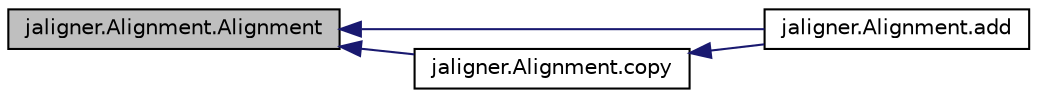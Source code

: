 digraph "jaligner.Alignment.Alignment"
{
  edge [fontname="Helvetica",fontsize="10",labelfontname="Helvetica",labelfontsize="10"];
  node [fontname="Helvetica",fontsize="10",shape=record];
  rankdir="LR";
  Node1 [label="jaligner.Alignment.Alignment",height=0.2,width=0.4,color="black", fillcolor="grey75", style="filled" fontcolor="black"];
  Node1 -> Node2 [dir="back",color="midnightblue",fontsize="10",style="solid",fontname="Helvetica"];
  Node2 [label="jaligner.Alignment.add",height=0.2,width=0.4,color="black", fillcolor="white", style="filled",URL="$classjaligner_1_1_alignment.html#abb05f972a94d71432bca302aa2daa840"];
  Node1 -> Node3 [dir="back",color="midnightblue",fontsize="10",style="solid",fontname="Helvetica"];
  Node3 [label="jaligner.Alignment.copy",height=0.2,width=0.4,color="black", fillcolor="white", style="filled",URL="$classjaligner_1_1_alignment.html#a8ec62ac2e46293fd8ecee14659e9a65e"];
  Node3 -> Node2 [dir="back",color="midnightblue",fontsize="10",style="solid",fontname="Helvetica"];
}
